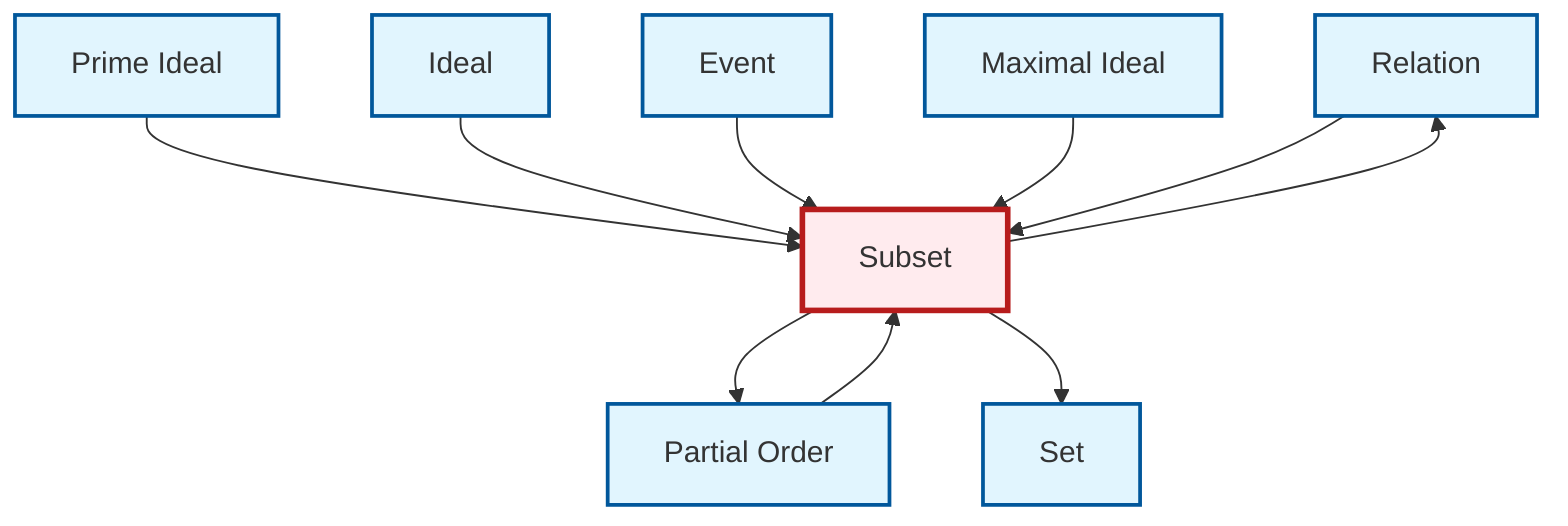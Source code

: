 graph TD
    classDef definition fill:#e1f5fe,stroke:#01579b,stroke-width:2px
    classDef theorem fill:#f3e5f5,stroke:#4a148c,stroke-width:2px
    classDef axiom fill:#fff3e0,stroke:#e65100,stroke-width:2px
    classDef example fill:#e8f5e9,stroke:#1b5e20,stroke-width:2px
    classDef current fill:#ffebee,stroke:#b71c1c,stroke-width:3px
    def-set["Set"]:::definition
    def-relation["Relation"]:::definition
    def-event["Event"]:::definition
    def-maximal-ideal["Maximal Ideal"]:::definition
    def-ideal["Ideal"]:::definition
    def-partial-order["Partial Order"]:::definition
    def-subset["Subset"]:::definition
    def-prime-ideal["Prime Ideal"]:::definition
    def-prime-ideal --> def-subset
    def-ideal --> def-subset
    def-partial-order --> def-subset
    def-event --> def-subset
    def-subset --> def-relation
    def-subset --> def-partial-order
    def-subset --> def-set
    def-maximal-ideal --> def-subset
    def-relation --> def-subset
    class def-subset current